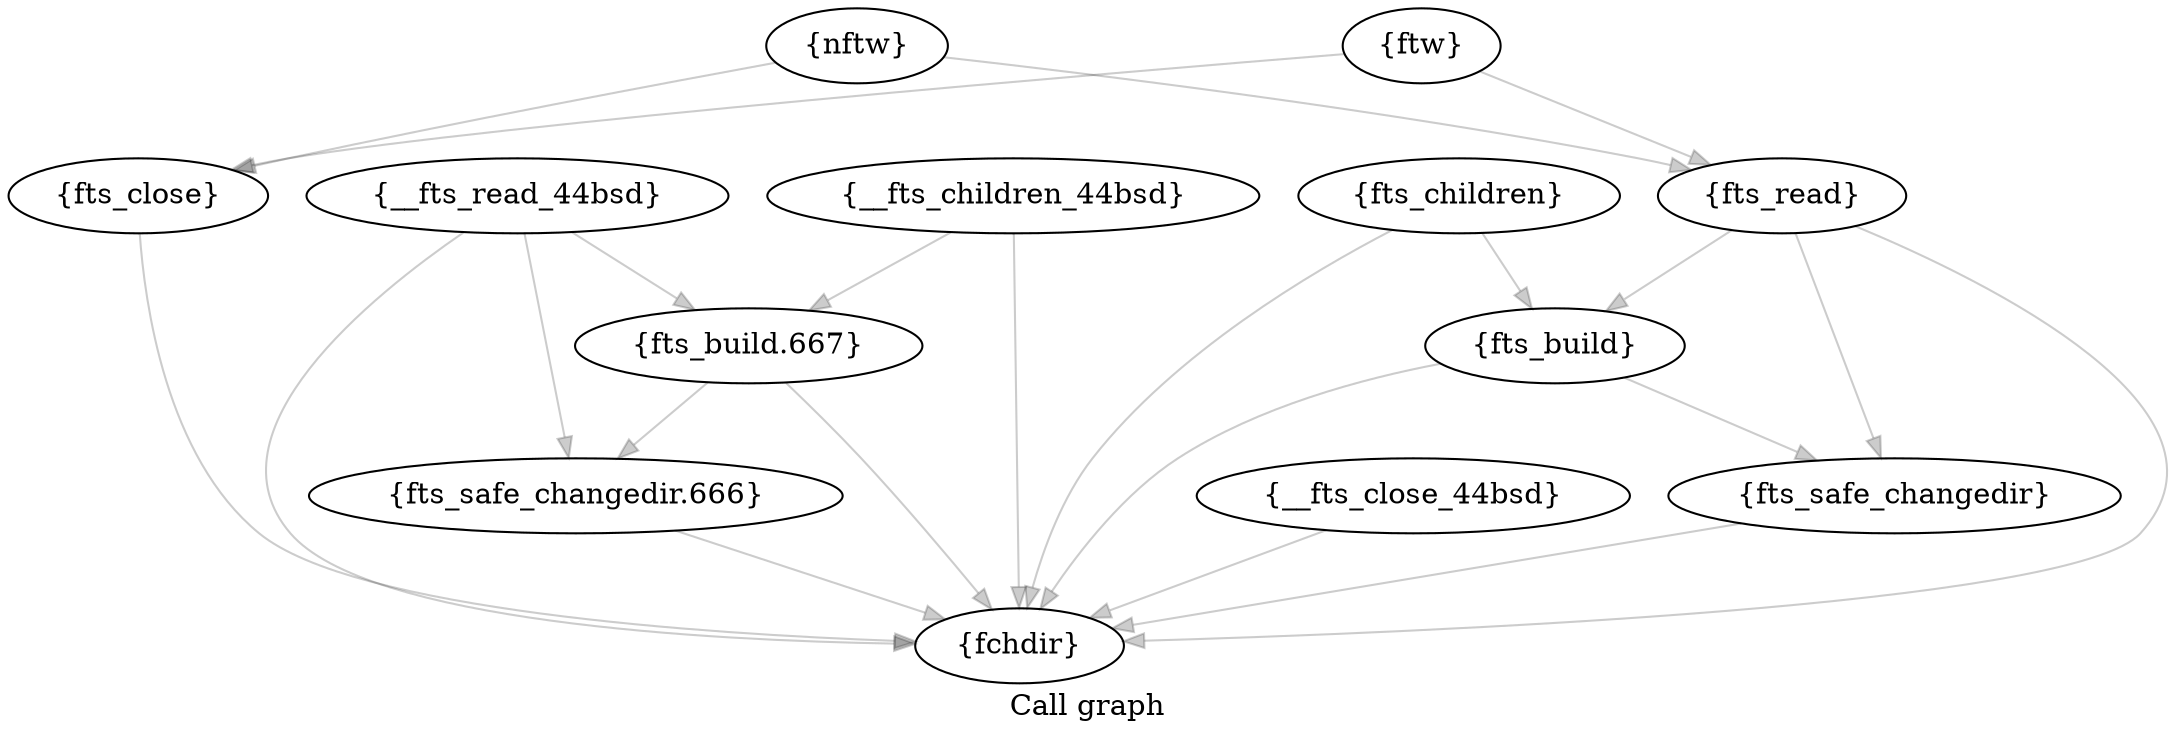digraph "Call graph" {
	label="Call graph";
	"Node0x803d2d300" [label="{fts_build}"];
	"Node0x803d2d300" -> "Node0x803d2d2a0" [color="#00000033"];
	"Node0x803d2d300" -> "Node0x803d2d1e0" [color="#00000033"];

	"Node0x80814c060" [label="{fts_build.667}"];
	"Node0x80814c060" -> "Node0x80814c000" [color="#00000033"];
	"Node0x80814c060" -> "Node0x803d2d1e0" [color="#00000033"];

	"Node0x803d2d240" [label="{fts_read}"];
	"Node0x803d2d240" -> "Node0x803d2d300" [color="#00000033"];
	"Node0x803d2d240" -> "Node0x803d2d2a0" [color="#00000033"];
	"Node0x803d2d240" -> "Node0x803d2d1e0" [color="#00000033"];

	"Node0x80814c000" [label="{fts_safe_changedir.666}"];
	"Node0x80814c000" -> "Node0x803d2d1e0" [color="#00000033"];

	"Node0x803d2d2a0" [label="{fts_safe_changedir}"];
	"Node0x803d2d2a0" -> "Node0x803d2d1e0" [color="#00000033"];

	"Node0x803d2d1e0" [label="{fchdir}"];

	"Node0x80813dd20" [label="{nftw}"];
	"Node0x80813dd20" -> "Node0x803d2d180" [color="#00000033"];
	"Node0x80813dd20" -> "Node0x803d2d240" [color="#00000033"];

	"Node0x808144fa0" [label="{__fts_read_44bsd}"];
	"Node0x808144fa0" -> "Node0x80814c000" [color="#00000033"];
	"Node0x808144fa0" -> "Node0x803d2d1e0" [color="#00000033"];
	"Node0x808144fa0" -> "Node0x80814c060" [color="#00000033"];

	"Node0x808144f40" [label="{__fts_close_44bsd}"];
	"Node0x808144f40" -> "Node0x803d2d1e0" [color="#00000033"];

	"Node0x803d2d180" [label="{fts_close}"];
	"Node0x803d2d180" -> "Node0x803d2d1e0" [color="#00000033"];

	"Node0x803d2d600" [label="{fts_children}"];
	"Node0x803d2d600" -> "Node0x803d2d300" [color="#00000033"];
	"Node0x803d2d600" -> "Node0x803d2d1e0" [color="#00000033"];

	"Node0x803d2d780" [label="{ftw}"];
	"Node0x803d2d780" -> "Node0x803d2d180" [color="#00000033"];
	"Node0x803d2d780" -> "Node0x803d2d240" [color="#00000033"];

	"Node0x80814c240" [label="{__fts_children_44bsd}"];
	"Node0x80814c240" -> "Node0x803d2d1e0" [color="#00000033"];
	"Node0x80814c240" -> "Node0x80814c060" [color="#00000033"];

}
